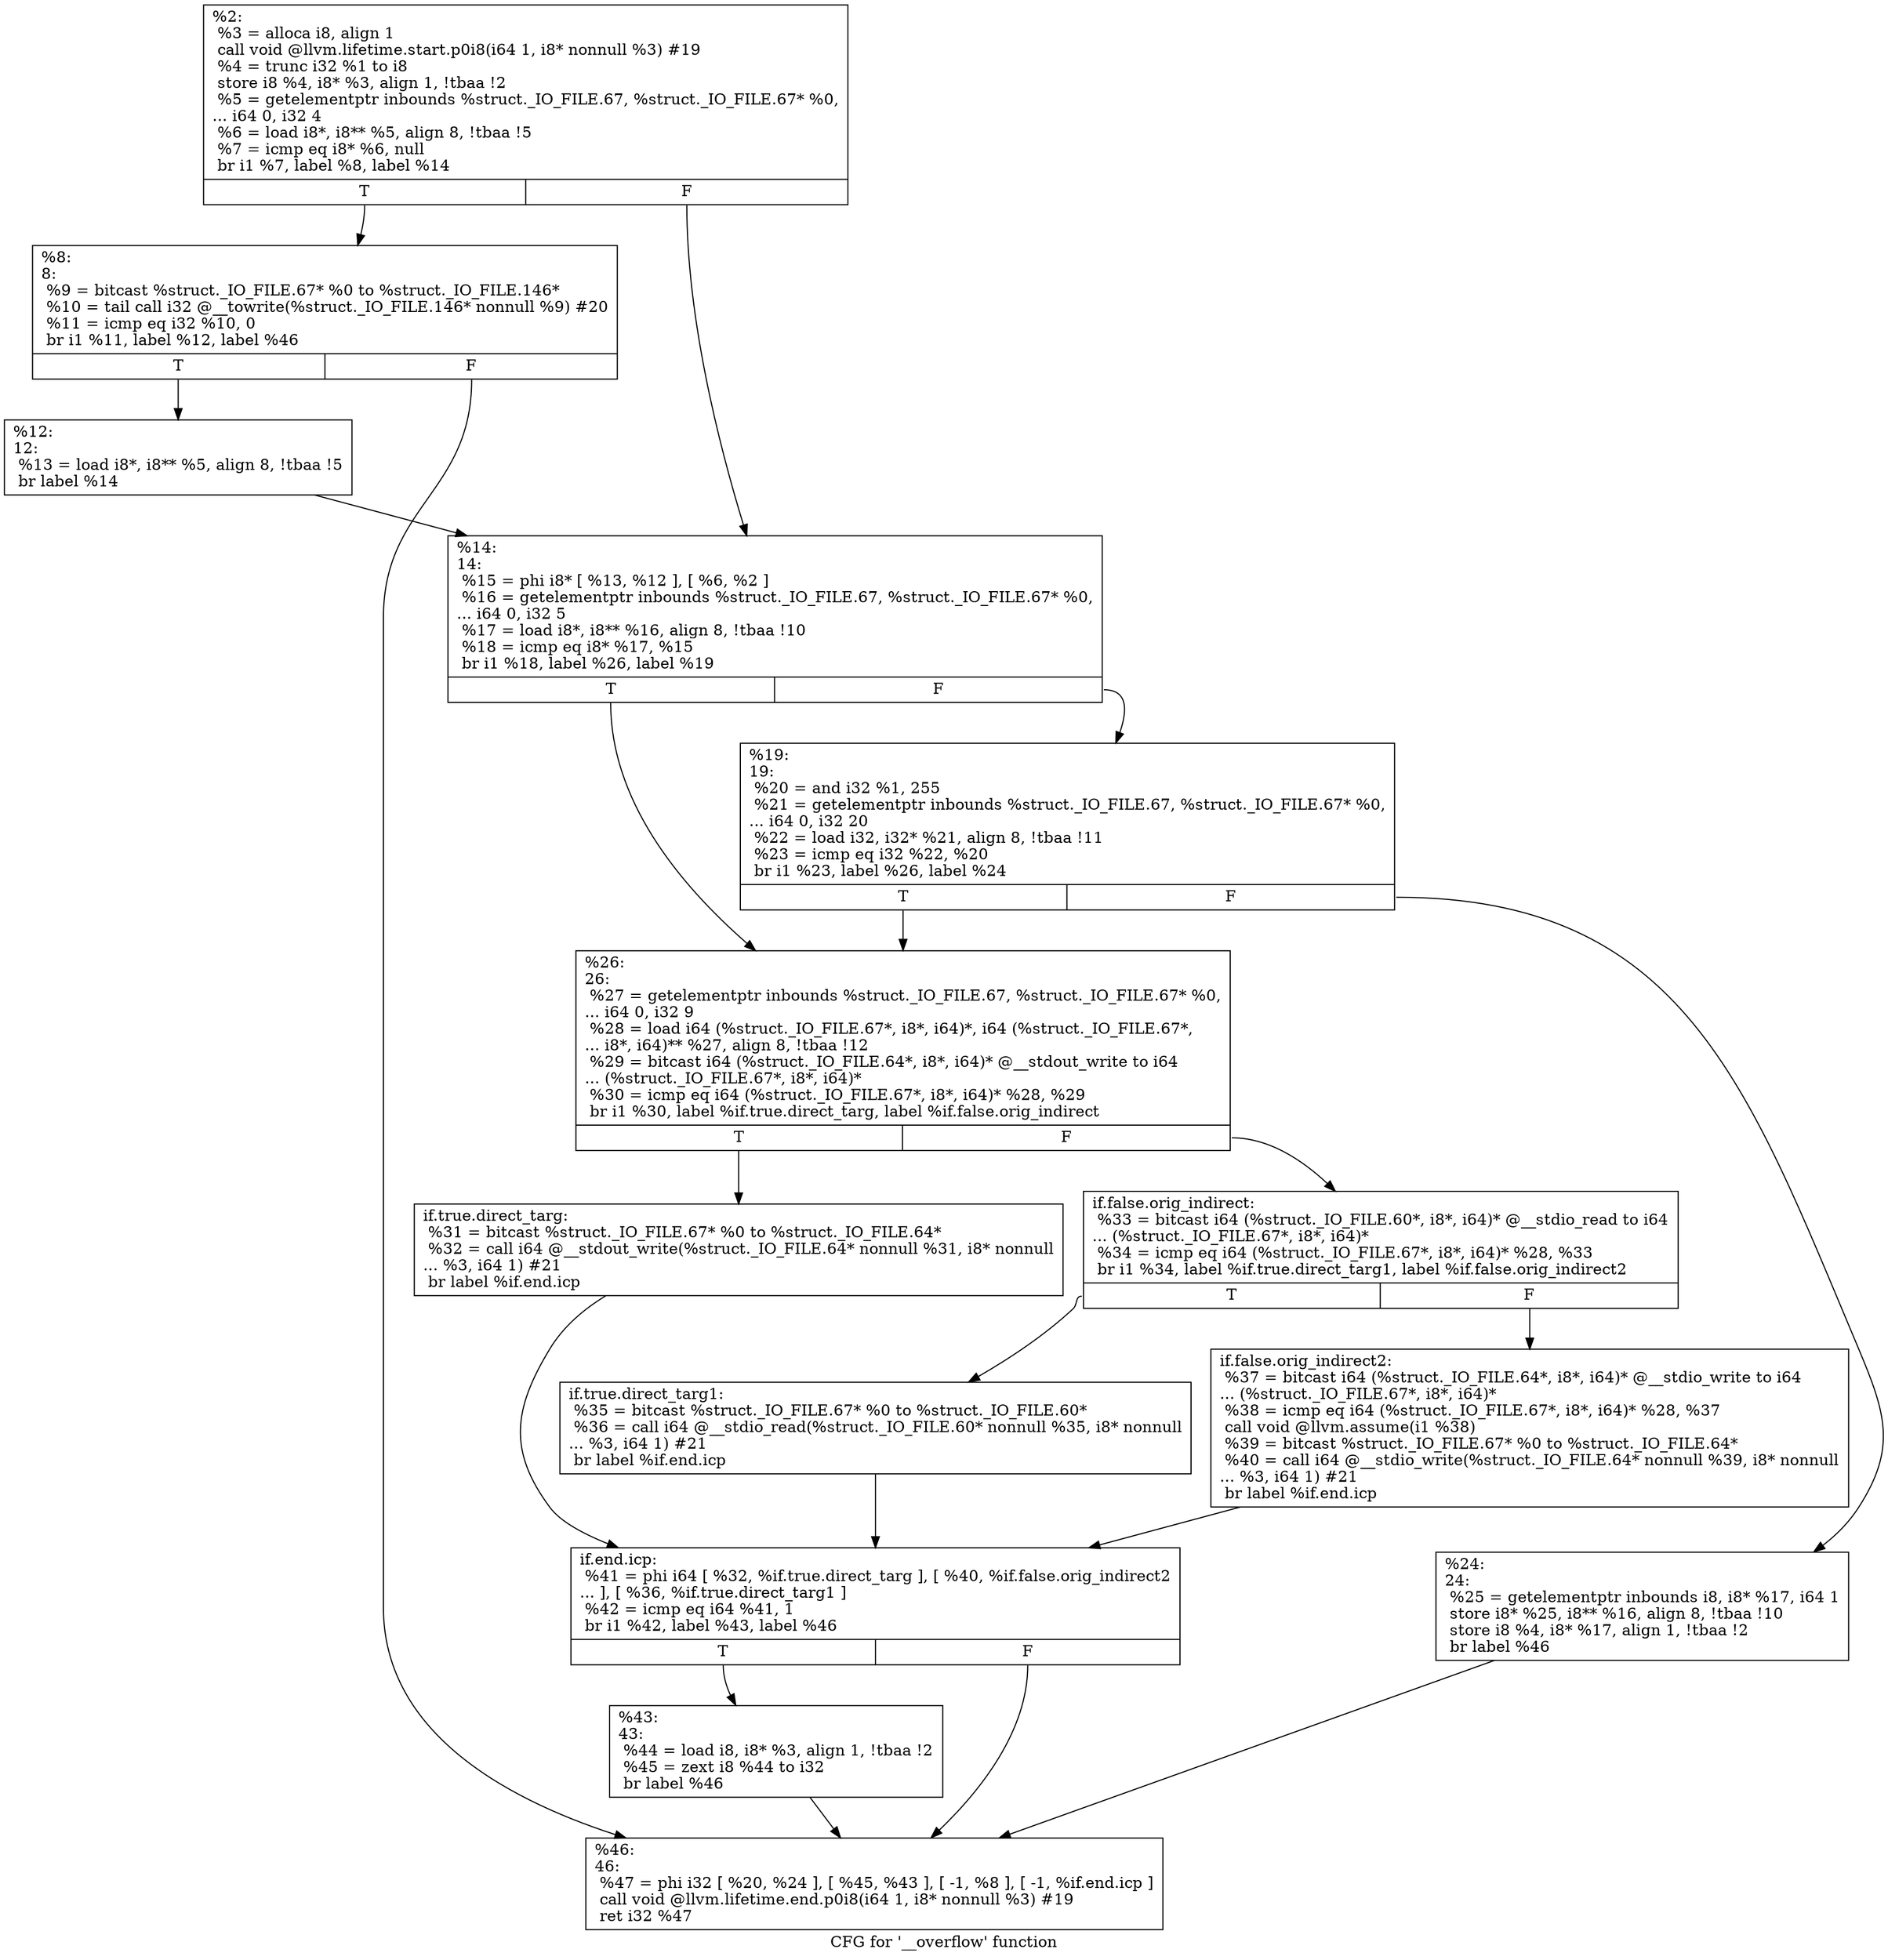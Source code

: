 digraph "CFG for '__overflow' function" {
	label="CFG for '__overflow' function";

	Node0x1feddb0 [shape=record,label="{%2:\l  %3 = alloca i8, align 1\l  call void @llvm.lifetime.start.p0i8(i64 1, i8* nonnull %3) #19\l  %4 = trunc i32 %1 to i8\l  store i8 %4, i8* %3, align 1, !tbaa !2\l  %5 = getelementptr inbounds %struct._IO_FILE.67, %struct._IO_FILE.67* %0,\l... i64 0, i32 4\l  %6 = load i8*, i8** %5, align 8, !tbaa !5\l  %7 = icmp eq i8* %6, null\l  br i1 %7, label %8, label %14\l|{<s0>T|<s1>F}}"];
	Node0x1feddb0:s0 -> Node0x1fee020;
	Node0x1feddb0:s1 -> Node0x1fee0c0;
	Node0x1fee020 [shape=record,label="{%8:\l8:                                                \l  %9 = bitcast %struct._IO_FILE.67* %0 to %struct._IO_FILE.146*\l  %10 = tail call i32 @__towrite(%struct._IO_FILE.146* nonnull %9) #20\l  %11 = icmp eq i32 %10, 0\l  br i1 %11, label %12, label %46\l|{<s0>T|<s1>F}}"];
	Node0x1fee020:s0 -> Node0x1fee070;
	Node0x1fee020:s1 -> Node0x1fee3e0;
	Node0x1fee070 [shape=record,label="{%12:\l12:                                               \l  %13 = load i8*, i8** %5, align 8, !tbaa !5\l  br label %14\l}"];
	Node0x1fee070 -> Node0x1fee0c0;
	Node0x1fee0c0 [shape=record,label="{%14:\l14:                                               \l  %15 = phi i8* [ %13, %12 ], [ %6, %2 ]\l  %16 = getelementptr inbounds %struct._IO_FILE.67, %struct._IO_FILE.67* %0,\l... i64 0, i32 5\l  %17 = load i8*, i8** %16, align 8, !tbaa !10\l  %18 = icmp eq i8* %17, %15\l  br i1 %18, label %26, label %19\l|{<s0>T|<s1>F}}"];
	Node0x1fee0c0:s0 -> Node0x1fee1b0;
	Node0x1fee0c0:s1 -> Node0x1fee110;
	Node0x1fee110 [shape=record,label="{%19:\l19:                                               \l  %20 = and i32 %1, 255\l  %21 = getelementptr inbounds %struct._IO_FILE.67, %struct._IO_FILE.67* %0,\l... i64 0, i32 20\l  %22 = load i32, i32* %21, align 8, !tbaa !11\l  %23 = icmp eq i32 %22, %20\l  br i1 %23, label %26, label %24\l|{<s0>T|<s1>F}}"];
	Node0x1fee110:s0 -> Node0x1fee1b0;
	Node0x1fee110:s1 -> Node0x1fee160;
	Node0x1fee160 [shape=record,label="{%24:\l24:                                               \l  %25 = getelementptr inbounds i8, i8* %17, i64 1\l  store i8* %25, i8** %16, align 8, !tbaa !10\l  store i8 %4, i8* %17, align 1, !tbaa !2\l  br label %46\l}"];
	Node0x1fee160 -> Node0x1fee3e0;
	Node0x1fee1b0 [shape=record,label="{%26:\l26:                                               \l  %27 = getelementptr inbounds %struct._IO_FILE.67, %struct._IO_FILE.67* %0,\l... i64 0, i32 9\l  %28 = load i64 (%struct._IO_FILE.67*, i8*, i64)*, i64 (%struct._IO_FILE.67*,\l... i8*, i64)** %27, align 8, !tbaa !12\l  %29 = bitcast i64 (%struct._IO_FILE.64*, i8*, i64)* @__stdout_write to i64\l... (%struct._IO_FILE.67*, i8*, i64)*\l  %30 = icmp eq i64 (%struct._IO_FILE.67*, i8*, i64)* %28, %29\l  br i1 %30, label %if.true.direct_targ, label %if.false.orig_indirect\l|{<s0>T|<s1>F}}"];
	Node0x1fee1b0:s0 -> Node0x1fee200;
	Node0x1fee1b0:s1 -> Node0x1fee250;
	Node0x1fee200 [shape=record,label="{if.true.direct_targ:                              \l  %31 = bitcast %struct._IO_FILE.67* %0 to %struct._IO_FILE.64*\l  %32 = call i64 @__stdout_write(%struct._IO_FILE.64* nonnull %31, i8* nonnull\l... %3, i64 1) #21\l  br label %if.end.icp\l}"];
	Node0x1fee200 -> Node0x1fee340;
	Node0x1fee250 [shape=record,label="{if.false.orig_indirect:                           \l  %33 = bitcast i64 (%struct._IO_FILE.60*, i8*, i64)* @__stdio_read to i64\l... (%struct._IO_FILE.67*, i8*, i64)*\l  %34 = icmp eq i64 (%struct._IO_FILE.67*, i8*, i64)* %28, %33\l  br i1 %34, label %if.true.direct_targ1, label %if.false.orig_indirect2\l|{<s0>T|<s1>F}}"];
	Node0x1fee250:s0 -> Node0x1fee2a0;
	Node0x1fee250:s1 -> Node0x1fee2f0;
	Node0x1fee2a0 [shape=record,label="{if.true.direct_targ1:                             \l  %35 = bitcast %struct._IO_FILE.67* %0 to %struct._IO_FILE.60*\l  %36 = call i64 @__stdio_read(%struct._IO_FILE.60* nonnull %35, i8* nonnull\l... %3, i64 1) #21\l  br label %if.end.icp\l}"];
	Node0x1fee2a0 -> Node0x1fee340;
	Node0x1fee2f0 [shape=record,label="{if.false.orig_indirect2:                          \l  %37 = bitcast i64 (%struct._IO_FILE.64*, i8*, i64)* @__stdio_write to i64\l... (%struct._IO_FILE.67*, i8*, i64)*\l  %38 = icmp eq i64 (%struct._IO_FILE.67*, i8*, i64)* %28, %37\l  call void @llvm.assume(i1 %38)\l  %39 = bitcast %struct._IO_FILE.67* %0 to %struct._IO_FILE.64*\l  %40 = call i64 @__stdio_write(%struct._IO_FILE.64* nonnull %39, i8* nonnull\l... %3, i64 1) #21\l  br label %if.end.icp\l}"];
	Node0x1fee2f0 -> Node0x1fee340;
	Node0x1fee340 [shape=record,label="{if.end.icp:                                       \l  %41 = phi i64 [ %32, %if.true.direct_targ ], [ %40, %if.false.orig_indirect2\l... ], [ %36, %if.true.direct_targ1 ]\l  %42 = icmp eq i64 %41, 1\l  br i1 %42, label %43, label %46\l|{<s0>T|<s1>F}}"];
	Node0x1fee340:s0 -> Node0x1fee390;
	Node0x1fee340:s1 -> Node0x1fee3e0;
	Node0x1fee390 [shape=record,label="{%43:\l43:                                               \l  %44 = load i8, i8* %3, align 1, !tbaa !2\l  %45 = zext i8 %44 to i32\l  br label %46\l}"];
	Node0x1fee390 -> Node0x1fee3e0;
	Node0x1fee3e0 [shape=record,label="{%46:\l46:                                               \l  %47 = phi i32 [ %20, %24 ], [ %45, %43 ], [ -1, %8 ], [ -1, %if.end.icp ]\l  call void @llvm.lifetime.end.p0i8(i64 1, i8* nonnull %3) #19\l  ret i32 %47\l}"];
}
